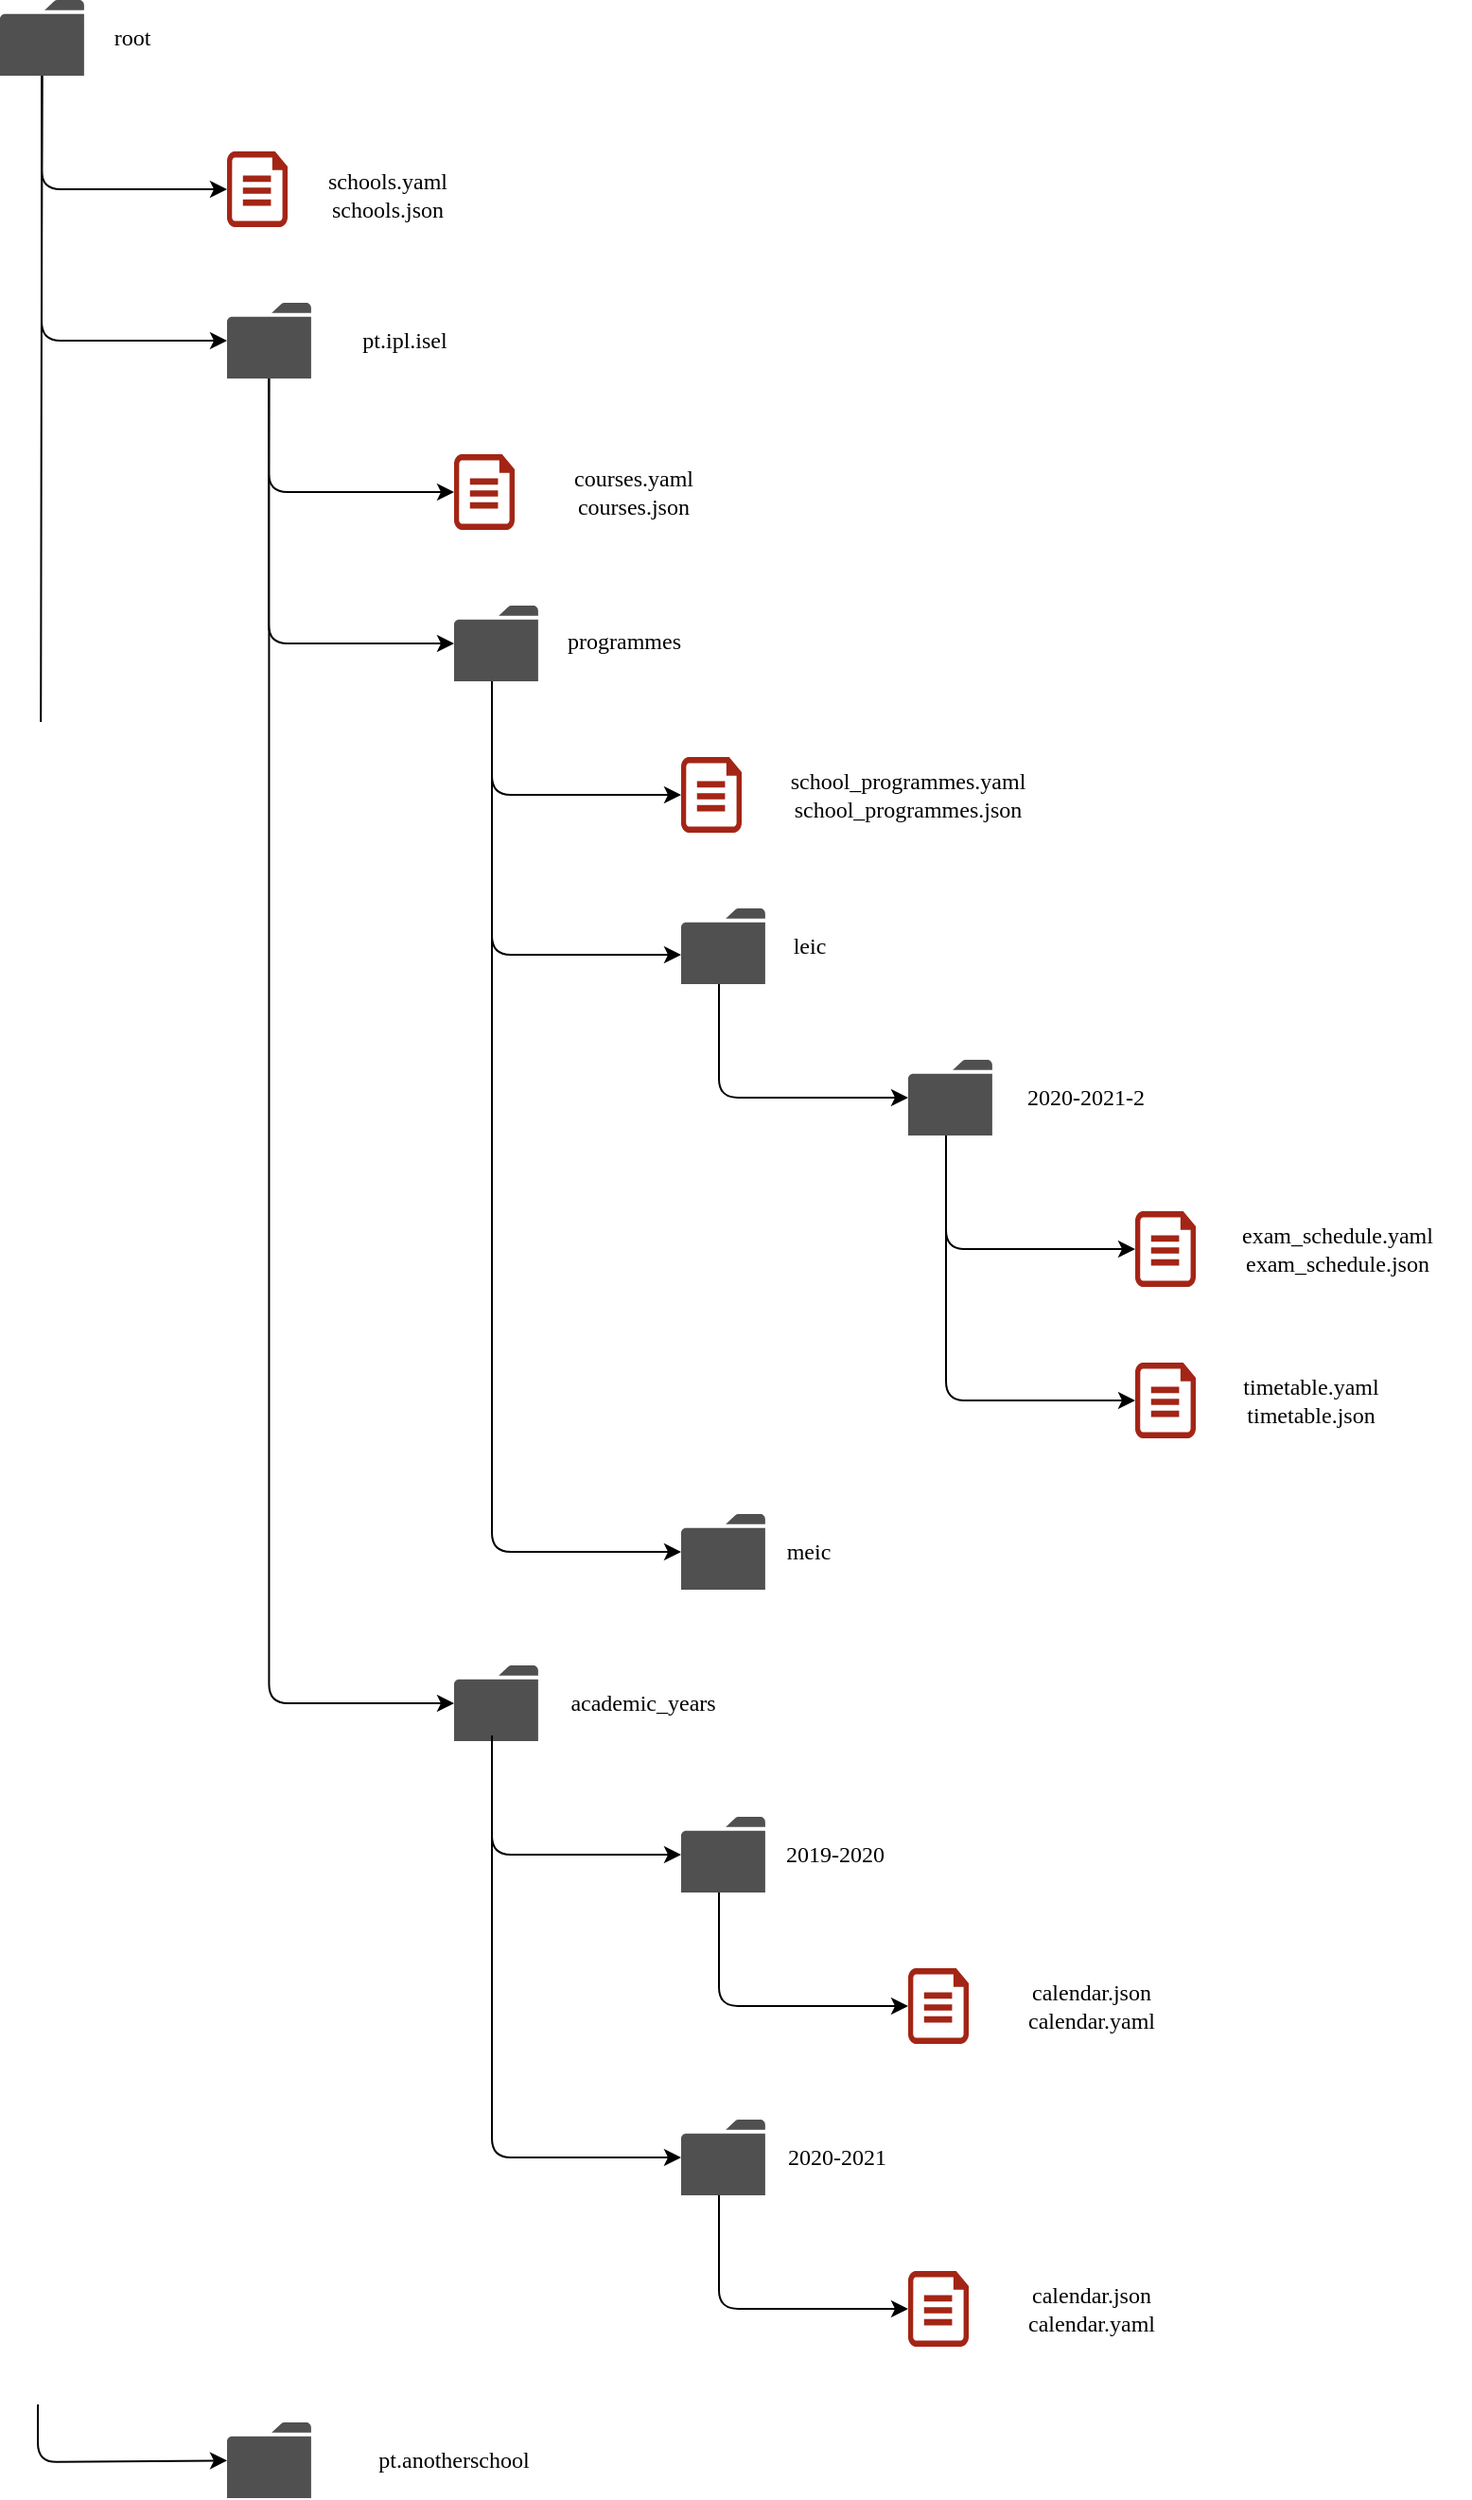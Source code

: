 <mxfile version="14.6.13" type="device"><diagram id="_I3ZQgT3PPzYDVT_q4WO" name="Page-1"><mxGraphModel dx="1422" dy="822" grid="1" gridSize="10" guides="1" tooltips="1" connect="1" arrows="1" fold="1" page="1" pageScale="1" pageWidth="827" pageHeight="1169" math="0" shadow="0"><root><mxCell id="0"/><mxCell id="1" parent="0"/><mxCell id="C2nZvSyxEZUGLSGIASQ8-2" value="" style="pointerEvents=1;shadow=0;dashed=0;html=1;strokeColor=none;fillColor=#505050;labelPosition=center;verticalLabelPosition=bottom;verticalAlign=top;outlineConnect=0;align=center;shape=mxgraph.office.concepts.folder;aspect=fixed;" parent="1" vertex="1"><mxGeometry x="160" y="200" width="44.44" height="40" as="geometry"/></mxCell><mxCell id="C2nZvSyxEZUGLSGIASQ8-4" value="&lt;font face=&quot;Lucida Console&quot;&gt;pt.ipl.isel&lt;/font&gt;" style="text;html=1;strokeColor=none;fillColor=none;align=center;verticalAlign=middle;whiteSpace=wrap;rounded=0;" parent="1" vertex="1"><mxGeometry x="204.44" y="210" width="100" height="20" as="geometry"/></mxCell><mxCell id="C2nZvSyxEZUGLSGIASQ8-5" value="" style="pointerEvents=1;shadow=0;dashed=0;html=1;strokeColor=none;fillColor=#505050;labelPosition=center;verticalLabelPosition=bottom;verticalAlign=top;outlineConnect=0;align=center;shape=mxgraph.office.concepts.folder;aspect=fixed;" parent="1" vertex="1"><mxGeometry x="280" y="360" width="44.44" height="40" as="geometry"/></mxCell><mxCell id="C2nZvSyxEZUGLSGIASQ8-6" value="&lt;font face=&quot;Lucida Console&quot;&gt;programmes&lt;/font&gt;" style="text;html=1;strokeColor=none;fillColor=none;align=center;verticalAlign=middle;whiteSpace=wrap;rounded=0;" parent="1" vertex="1"><mxGeometry x="330" y="368.5" width="80" height="20" as="geometry"/></mxCell><mxCell id="C2nZvSyxEZUGLSGIASQ8-8" value="" style="pointerEvents=1;shadow=0;dashed=0;html=1;strokeColor=none;fillColor=#505050;labelPosition=center;verticalLabelPosition=bottom;verticalAlign=top;outlineConnect=0;align=center;shape=mxgraph.office.concepts.folder;aspect=fixed;" parent="1" vertex="1"><mxGeometry x="400" y="840" width="44.44" height="40" as="geometry"/></mxCell><mxCell id="C2nZvSyxEZUGLSGIASQ8-9" value="meic" style="text;html=1;strokeColor=none;fillColor=none;align=center;verticalAlign=middle;whiteSpace=wrap;rounded=0;fontFamily=Lucida Console;" parent="1" vertex="1"><mxGeometry x="450" y="850" width="35" height="20" as="geometry"/></mxCell><mxCell id="C2nZvSyxEZUGLSGIASQ8-10" value="" style="endArrow=classic;html=1;edgeStyle=orthogonalEdgeStyle;" parent="1" source="C2nZvSyxEZUGLSGIASQ8-5" target="C2nZvSyxEZUGLSGIASQ8-8" edge="1"><mxGeometry width="50" height="50" relative="1" as="geometry"><mxPoint x="240" y="490" as="sourcePoint"/><mxPoint x="545" y="721" as="targetPoint"/><Array as="points"><mxPoint x="300" y="860"/></Array></mxGeometry></mxCell><mxCell id="C2nZvSyxEZUGLSGIASQ8-12" value="&lt;font face=&quot;Lucida Console&quot;&gt;root&lt;/font&gt;" style="text;html=1;strokeColor=none;fillColor=none;align=center;verticalAlign=middle;whiteSpace=wrap;rounded=0;" parent="1" vertex="1"><mxGeometry x="90" y="50" width="40" height="20" as="geometry"/></mxCell><mxCell id="C2nZvSyxEZUGLSGIASQ8-13" value="" style="endArrow=classic;html=1;" parent="1" source="yoB4EpLqpgJHqcLGxZPb-14" target="C2nZvSyxEZUGLSGIASQ8-2" edge="1"><mxGeometry width="50" height="50" relative="1" as="geometry"><mxPoint x="63.848" y="80.5" as="sourcePoint"/><mxPoint x="145" y="224" as="targetPoint"/><Array as="points"><mxPoint x="62" y="220"/></Array></mxGeometry></mxCell><mxCell id="C2nZvSyxEZUGLSGIASQ8-14" value="" style="endArrow=classic;html=1;" parent="1" source="yoB4EpLqpgJHqcLGxZPb-14" target="C2nZvSyxEZUGLSGIASQ8-15" edge="1"><mxGeometry width="50" height="50" relative="1" as="geometry"><mxPoint x="80.981" y="197" as="sourcePoint"/><mxPoint x="145" y="624.639" as="targetPoint"/><Array as="points"><mxPoint x="60" y="1341"/></Array></mxGeometry></mxCell><mxCell id="C2nZvSyxEZUGLSGIASQ8-15" value="" style="pointerEvents=1;shadow=0;dashed=0;html=1;strokeColor=none;fillColor=#505050;labelPosition=center;verticalLabelPosition=bottom;verticalAlign=top;outlineConnect=0;align=center;shape=mxgraph.office.concepts.folder;aspect=fixed;" parent="1" vertex="1"><mxGeometry x="160" y="1320" width="44.44" height="40" as="geometry"/></mxCell><mxCell id="C2nZvSyxEZUGLSGIASQ8-16" value="&lt;font face=&quot;lucida console&quot;&gt;pt.anotherschool&lt;/font&gt;" style="text;html=1;strokeColor=none;fillColor=none;align=center;verticalAlign=middle;whiteSpace=wrap;rounded=0;" parent="1" vertex="1"><mxGeometry x="210" y="1328.75" width="140" height="22.5" as="geometry"/></mxCell><mxCell id="C2nZvSyxEZUGLSGIASQ8-37" value="" style="endArrow=classic;html=1;edgeStyle=elbowEdgeStyle;" parent="1" source="C2nZvSyxEZUGLSGIASQ8-2" target="C2nZvSyxEZUGLSGIASQ8-5" edge="1"><mxGeometry width="50" height="50" relative="1" as="geometry"><mxPoint x="200" y="330" as="sourcePoint"/><mxPoint x="230" y="266" as="targetPoint"/><Array as="points"><mxPoint x="182" y="340"/><mxPoint x="200" y="360"/><mxPoint x="230" y="370"/><mxPoint x="180" y="380"/><mxPoint x="205" y="356"/><mxPoint x="210" y="346"/></Array></mxGeometry></mxCell><mxCell id="C2nZvSyxEZUGLSGIASQ8-38" value="" style="pointerEvents=1;shadow=0;dashed=0;html=1;strokeColor=none;fillColor=#505050;labelPosition=center;verticalLabelPosition=bottom;verticalAlign=top;outlineConnect=0;align=center;shape=mxgraph.office.concepts.folder;aspect=fixed;" parent="1" vertex="1"><mxGeometry x="400" y="1000" width="44.45" height="40" as="geometry"/></mxCell><mxCell id="C2nZvSyxEZUGLSGIASQ8-39" value="2019-2020" style="text;html=1;strokeColor=none;fillColor=none;align=center;verticalAlign=middle;whiteSpace=wrap;rounded=0;fontFamily=Lucida Console;" parent="1" vertex="1"><mxGeometry x="444.44" y="1010" width="75" height="20" as="geometry"/></mxCell><mxCell id="C2nZvSyxEZUGLSGIASQ8-43" value="" style="endArrow=classic;html=1;edgeStyle=orthogonalEdgeStyle;" parent="1" source="C2nZvSyxEZUGLSGIASQ8-2" target="OJl1Dn-7grQj37mWeWIh-10" edge="1"><mxGeometry width="50" height="50" relative="1" as="geometry"><mxPoint x="205" y="331" as="sourcePoint"/><mxPoint x="270" y="935.034" as="targetPoint"/><Array as="points"><mxPoint x="182" y="940"/></Array></mxGeometry></mxCell><mxCell id="C2nZvSyxEZUGLSGIASQ8-44" value="" style="endArrow=classic;html=1;entryX=0;entryY=0.5;entryDx=0;entryDy=0;entryPerimeter=0;" parent="1" target="C2nZvSyxEZUGLSGIASQ8-41" edge="1"><mxGeometry width="50" height="50" relative="1" as="geometry"><mxPoint x="420" y="1040" as="sourcePoint"/><mxPoint x="485" y="1095" as="targetPoint"/><Array as="points"><mxPoint x="420" y="1100"/></Array></mxGeometry></mxCell><mxCell id="C2nZvSyxEZUGLSGIASQ8-45" value="" style="pointerEvents=1;shadow=0;dashed=0;html=1;strokeColor=none;fillColor=#505050;labelPosition=center;verticalLabelPosition=bottom;verticalAlign=top;outlineConnect=0;align=center;shape=mxgraph.office.concepts.folder;aspect=fixed;" parent="1" vertex="1"><mxGeometry x="400" y="520" width="44.44" height="40" as="geometry"/></mxCell><mxCell id="C2nZvSyxEZUGLSGIASQ8-46" value="&lt;font face=&quot;Lucida Console&quot;&gt;leic&lt;/font&gt;" style="text;html=1;strokeColor=none;fillColor=none;align=center;verticalAlign=middle;whiteSpace=wrap;rounded=0;" parent="1" vertex="1"><mxGeometry x="442.5" y="530" width="50" height="20" as="geometry"/></mxCell><mxCell id="C2nZvSyxEZUGLSGIASQ8-47" value="" style="endArrow=classic;html=1;entryX=0;entryY=0.5;entryDx=0;entryDy=0;entryPerimeter=0;" parent="1" target="yoB4EpLqpgJHqcLGxZPb-2" edge="1"><mxGeometry width="50" height="50" relative="1" as="geometry"><mxPoint x="300" y="400" as="sourcePoint"/><mxPoint x="365" y="455" as="targetPoint"/><Array as="points"><mxPoint x="300" y="460"/></Array></mxGeometry></mxCell><mxCell id="_8LK7XnPLV3TA9okoxqr-1" value="" style="group;aspect=fixed;" parent="1" vertex="1" connectable="0"><mxGeometry x="640" y="680" width="96" height="40" as="geometry"/></mxCell><mxCell id="_8LK7XnPLV3TA9okoxqr-2" value="" style="verticalLabelPosition=bottom;html=1;verticalAlign=top;align=center;strokeColor=none;shape=mxgraph.azure.cloud_services_configuration_file;pointerEvents=1;fillColor=#A32516;" parent="_8LK7XnPLV3TA9okoxqr-1" vertex="1"><mxGeometry width="32" height="40" as="geometry"/></mxCell><mxCell id="_8LK7XnPLV3TA9okoxqr-7" value="" style="endArrow=classic;html=1;entryX=0;entryY=0.5;entryDx=0;entryDy=0;entryPerimeter=0;" parent="1" target="_8LK7XnPLV3TA9okoxqr-5" edge="1"><mxGeometry width="50" height="50" relative="1" as="geometry"><mxPoint x="540" y="640" as="sourcePoint"/><mxPoint x="605" y="765" as="targetPoint"/><Array as="points"><mxPoint x="540" y="780"/></Array></mxGeometry></mxCell><mxCell id="_8LK7XnPLV3TA9okoxqr-8" value="" style="pointerEvents=1;shadow=0;dashed=0;html=1;strokeColor=none;fillColor=#505050;labelPosition=center;verticalLabelPosition=bottom;verticalAlign=top;outlineConnect=0;align=center;shape=mxgraph.office.concepts.folder;aspect=fixed;" parent="1" vertex="1"><mxGeometry x="520" y="600" width="44.44" height="40" as="geometry"/></mxCell><mxCell id="_8LK7XnPLV3TA9okoxqr-9" value="&lt;font face=&quot;Lucida Console&quot;&gt;2020-2021-2&lt;/font&gt;" style="text;html=1;strokeColor=none;fillColor=none;align=center;verticalAlign=middle;whiteSpace=wrap;rounded=0;" parent="1" vertex="1"><mxGeometry x="564.44" y="610" width="100" height="20" as="geometry"/></mxCell><mxCell id="_8LK7XnPLV3TA9okoxqr-10" value="" style="endArrow=classic;html=1;entryX=0;entryY=0.5;entryDx=0;entryDy=0;entryPerimeter=0;" parent="1" target="_8LK7XnPLV3TA9okoxqr-2" edge="1"><mxGeometry width="50" height="50" relative="1" as="geometry"><mxPoint x="540" y="640" as="sourcePoint"/><mxPoint x="605" y="695" as="targetPoint"/><Array as="points"><mxPoint x="540" y="700"/></Array></mxGeometry></mxCell><mxCell id="_8LK7XnPLV3TA9okoxqr-3" value="exam_schedule.yaml&lt;br&gt;exam_schedule.json" style="text;html=1;strokeColor=none;fillColor=none;align=center;verticalAlign=middle;whiteSpace=wrap;rounded=0;fontFamily=Lucida Console;" parent="1" vertex="1"><mxGeometry x="677" y="690" width="140" height="20" as="geometry"/></mxCell><mxCell id="OJl1Dn-7grQj37mWeWIh-4" value="" style="pointerEvents=1;shadow=0;dashed=0;html=1;strokeColor=none;fillColor=#505050;labelPosition=center;verticalLabelPosition=bottom;verticalAlign=top;outlineConnect=0;align=center;shape=mxgraph.office.concepts.folder;aspect=fixed;" parent="1" vertex="1"><mxGeometry x="400" y="1160" width="44.44" height="40" as="geometry"/></mxCell><mxCell id="OJl1Dn-7grQj37mWeWIh-8" value="" style="endArrow=classic;html=1;entryX=0;entryY=0.5;entryDx=0;entryDy=0;entryPerimeter=0;" parent="1" target="OJl1Dn-7grQj37mWeWIh-6" edge="1"><mxGeometry width="50" height="50" relative="1" as="geometry"><mxPoint x="420" y="1200" as="sourcePoint"/><mxPoint x="485" y="1255" as="targetPoint"/><Array as="points"><mxPoint x="420" y="1260"/></Array></mxGeometry></mxCell><mxCell id="OJl1Dn-7grQj37mWeWIh-9" value="2020-2021" style="text;html=1;strokeColor=none;fillColor=none;align=center;verticalAlign=middle;whiteSpace=wrap;rounded=0;fontFamily=Lucida Console;" parent="1" vertex="1"><mxGeometry x="445" y="1170" width="75" height="20" as="geometry"/></mxCell><mxCell id="OJl1Dn-7grQj37mWeWIh-10" value="" style="pointerEvents=1;shadow=0;dashed=0;html=1;strokeColor=none;fillColor=#505050;labelPosition=center;verticalLabelPosition=bottom;verticalAlign=top;outlineConnect=0;align=center;shape=mxgraph.office.concepts.folder;aspect=fixed;" parent="1" vertex="1"><mxGeometry x="280" y="920" width="44.44" height="40" as="geometry"/></mxCell><mxCell id="OJl1Dn-7grQj37mWeWIh-11" value="&lt;font face=&quot;Lucida Console&quot;&gt;academic_years&lt;/font&gt;" style="text;html=1;strokeColor=none;fillColor=none;align=center;verticalAlign=middle;whiteSpace=wrap;rounded=0;" parent="1" vertex="1"><mxGeometry x="330" y="930" width="100" height="20" as="geometry"/></mxCell><mxCell id="OJl1Dn-7grQj37mWeWIh-12" value="" style="endArrow=classic;html=1;edgeStyle=orthogonalEdgeStyle;" parent="1" target="OJl1Dn-7grQj37mWeWIh-4" edge="1"><mxGeometry width="50" height="50" relative="1" as="geometry"><mxPoint x="300" y="957" as="sourcePoint"/><mxPoint x="365" y="1212" as="targetPoint"/><Array as="points"><mxPoint x="300" y="1180"/></Array></mxGeometry></mxCell><mxCell id="OJl1Dn-7grQj37mWeWIh-13" value="" style="endArrow=classic;html=1;" parent="1" target="C2nZvSyxEZUGLSGIASQ8-38" edge="1"><mxGeometry width="50" height="50" relative="1" as="geometry"><mxPoint x="300" y="958" as="sourcePoint"/><mxPoint x="360" y="1062" as="targetPoint"/><Array as="points"><mxPoint x="300" y="1020"/></Array></mxGeometry></mxCell><mxCell id="yoB4EpLqpgJHqcLGxZPb-1" value="" style="group;aspect=fixed;" parent="1" vertex="1" connectable="0"><mxGeometry x="400" y="440" width="96" height="40" as="geometry"/></mxCell><mxCell id="yoB4EpLqpgJHqcLGxZPb-2" value="" style="verticalLabelPosition=bottom;html=1;verticalAlign=top;align=center;strokeColor=none;shape=mxgraph.azure.cloud_services_configuration_file;pointerEvents=1;fillColor=#A32516;" parent="yoB4EpLqpgJHqcLGxZPb-1" vertex="1"><mxGeometry width="32" height="40" as="geometry"/></mxCell><mxCell id="yoB4EpLqpgJHqcLGxZPb-3" value="school_programmes.yaml&lt;br&gt;school_programmes.json" style="text;html=1;strokeColor=none;fillColor=none;align=center;verticalAlign=middle;whiteSpace=wrap;rounded=0;fontFamily=Lucida Console;" parent="1" vertex="1"><mxGeometry x="480" y="450" width="80" height="20" as="geometry"/></mxCell><mxCell id="yoB4EpLqpgJHqcLGxZPb-6" value="" style="verticalLabelPosition=bottom;html=1;verticalAlign=top;align=center;strokeColor=none;shape=mxgraph.azure.cloud_services_configuration_file;pointerEvents=1;fillColor=#A32516;aspect=fixed;" parent="1" vertex="1"><mxGeometry x="160" y="120" width="32" height="40" as="geometry"/></mxCell><mxCell id="yoB4EpLqpgJHqcLGxZPb-7" value="schools.yaml&lt;br&gt;schools.json" style="text;html=1;strokeColor=none;fillColor=none;align=center;verticalAlign=middle;whiteSpace=wrap;rounded=0;fontFamily=Lucida Console;" parent="1" vertex="1"><mxGeometry x="205" y="132.5" width="80" height="20" as="geometry"/></mxCell><mxCell id="yoB4EpLqpgJHqcLGxZPb-9" value="" style="endArrow=classic;html=1;entryX=0;entryY=0.5;entryDx=0;entryDy=0;entryPerimeter=0;jumpSize=6;" parent="1" source="yoB4EpLqpgJHqcLGxZPb-14" target="yoB4EpLqpgJHqcLGxZPb-6" edge="1"><mxGeometry width="50" height="50" relative="1" as="geometry"><mxPoint x="71.336" y="80.5" as="sourcePoint"/><mxPoint x="170" y="126.101" as="targetPoint"/><Array as="points"><mxPoint x="62" y="140"/></Array></mxGeometry></mxCell><mxCell id="yoB4EpLqpgJHqcLGxZPb-10" value="" style="group;aspect=fixed;" parent="1" vertex="1" connectable="0"><mxGeometry x="280" y="280" width="135" height="40" as="geometry"/></mxCell><mxCell id="yoB4EpLqpgJHqcLGxZPb-11" value="" style="verticalLabelPosition=bottom;html=1;verticalAlign=top;align=center;strokeColor=none;shape=mxgraph.azure.cloud_services_configuration_file;pointerEvents=1;fillColor=#A32516;" parent="yoB4EpLqpgJHqcLGxZPb-10" vertex="1"><mxGeometry width="32" height="40" as="geometry"/></mxCell><mxCell id="yoB4EpLqpgJHqcLGxZPb-12" value="courses.yaml&lt;br&gt;courses.json" style="text;html=1;strokeColor=none;fillColor=none;align=center;verticalAlign=middle;whiteSpace=wrap;rounded=0;fontFamily=Lucida Console;" parent="yoB4EpLqpgJHqcLGxZPb-10" vertex="1"><mxGeometry x="55" y="10" width="80" height="20" as="geometry"/></mxCell><mxCell id="yoB4EpLqpgJHqcLGxZPb-13" value="" style="endArrow=classic;html=1;entryX=0;entryY=0.5;entryDx=0;entryDy=0;entryPerimeter=0;" parent="1" source="C2nZvSyxEZUGLSGIASQ8-2" target="yoB4EpLqpgJHqcLGxZPb-11" edge="1"><mxGeometry width="50" height="50" relative="1" as="geometry"><mxPoint x="205" y="243" as="sourcePoint"/><mxPoint x="270" y="298" as="targetPoint"/><Array as="points"><mxPoint x="182" y="300"/></Array></mxGeometry></mxCell><mxCell id="yoB4EpLqpgJHqcLGxZPb-14" value="" style="pointerEvents=1;shadow=0;dashed=0;html=1;strokeColor=none;fillColor=#505050;labelPosition=center;verticalLabelPosition=bottom;verticalAlign=top;outlineConnect=0;align=center;shape=mxgraph.office.concepts.folder;aspect=fixed;" parent="1" vertex="1"><mxGeometry x="40" y="40" width="44.44" height="40" as="geometry"/></mxCell><mxCell id="C2nZvSyxEZUGLSGIASQ8-41" value="" style="verticalLabelPosition=bottom;html=1;verticalAlign=top;align=center;strokeColor=none;shape=mxgraph.azure.cloud_services_configuration_file;pointerEvents=1;fillColor=#A32516;aspect=fixed;" parent="1" vertex="1"><mxGeometry x="520" y="1080" width="32" height="40" as="geometry"/></mxCell><mxCell id="C2nZvSyxEZUGLSGIASQ8-42" value="calendar.json&lt;br&gt;calendar.yaml" style="text;html=1;strokeColor=none;fillColor=none;align=center;verticalAlign=middle;whiteSpace=wrap;rounded=0;fontFamily=Lucida Console;" parent="1" vertex="1"><mxGeometry x="552" y="1090" width="130" height="20" as="geometry"/></mxCell><mxCell id="OJl1Dn-7grQj37mWeWIh-6" value="" style="verticalLabelPosition=bottom;html=1;verticalAlign=top;align=center;strokeColor=none;shape=mxgraph.azure.cloud_services_configuration_file;pointerEvents=1;fillColor=#A32516;aspect=fixed;" parent="1" vertex="1"><mxGeometry x="520" y="1240" width="32" height="40" as="geometry"/></mxCell><mxCell id="OJl1Dn-7grQj37mWeWIh-7" value="calendar.json&lt;br&gt;calendar.yaml" style="text;html=1;strokeColor=none;fillColor=none;align=center;verticalAlign=middle;whiteSpace=wrap;rounded=0;fontFamily=Lucida Console;" parent="1" vertex="1"><mxGeometry x="552" y="1250" width="130" height="20" as="geometry"/></mxCell><mxCell id="yoB4EpLqpgJHqcLGxZPb-19" value="" style="endArrow=classic;html=1;entryX=0;entryY=0.5;entryDx=0;entryDy=0;entryPerimeter=0;" parent="1" edge="1"><mxGeometry width="50" height="50" relative="1" as="geometry"><mxPoint x="300" y="485" as="sourcePoint"/><mxPoint x="400" y="544.5" as="targetPoint"/><Array as="points"><mxPoint x="300" y="544.5"/></Array></mxGeometry></mxCell><mxCell id="yoB4EpLqpgJHqcLGxZPb-20" value="" style="endArrow=classic;html=1;entryX=0;entryY=0.5;entryDx=0;entryDy=0;entryPerimeter=0;" parent="1" edge="1"><mxGeometry width="50" height="50" relative="1" as="geometry"><mxPoint x="420" y="560" as="sourcePoint"/><mxPoint x="520" y="620" as="targetPoint"/><Array as="points"><mxPoint x="420" y="620"/></Array></mxGeometry></mxCell><mxCell id="_8LK7XnPLV3TA9okoxqr-5" value="" style="verticalLabelPosition=bottom;html=1;verticalAlign=top;align=center;strokeColor=none;shape=mxgraph.azure.cloud_services_configuration_file;pointerEvents=1;fillColor=#A32516;" parent="1" vertex="1"><mxGeometry x="640" y="760" width="32" height="40" as="geometry"/></mxCell><mxCell id="_8LK7XnPLV3TA9okoxqr-6" value="timetable.yaml&lt;br&gt;timetable.json" style="text;html=1;strokeColor=none;fillColor=none;align=center;verticalAlign=middle;whiteSpace=wrap;rounded=0;fontFamily=Lucida Console;" parent="1" vertex="1"><mxGeometry x="688" y="772" width="90" height="16" as="geometry"/></mxCell></root></mxGraphModel></diagram></mxfile>